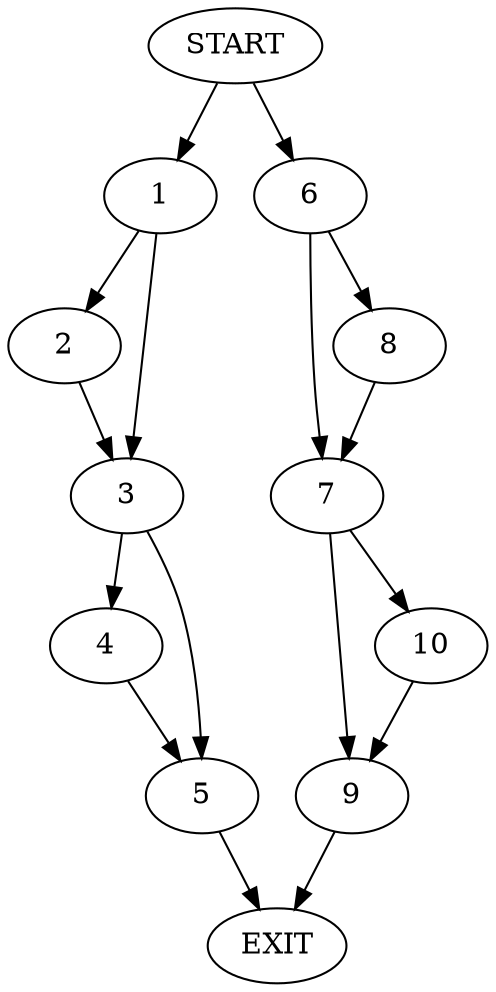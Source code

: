 digraph {
0 [label="START"]
11 [label="EXIT"]
0 -> 1
1 -> 2
1 -> 3
2 -> 3
3 -> 4
3 -> 5
4 -> 5
5 -> 11
0 -> 6
6 -> 7
6 -> 8
7 -> 9
7 -> 10
8 -> 7
10 -> 9
9 -> 11
}

